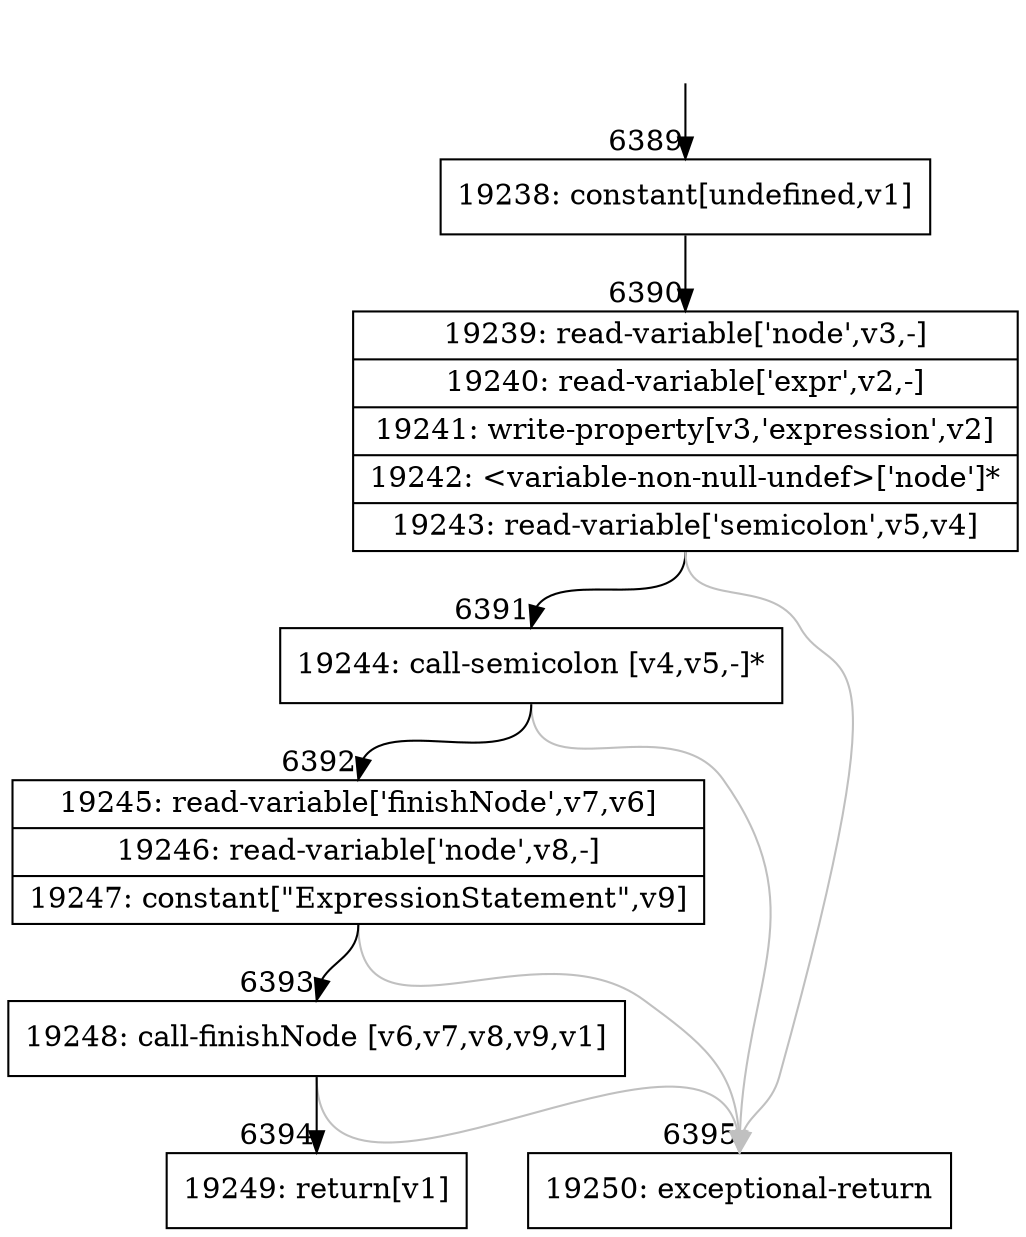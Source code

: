 digraph {
rankdir="TD"
BB_entry364[shape=none,label=""];
BB_entry364 -> BB6389 [tailport=s, headport=n, headlabel="    6389"]
BB6389 [shape=record label="{19238: constant[undefined,v1]}" ] 
BB6389 -> BB6390 [tailport=s, headport=n, headlabel="      6390"]
BB6390 [shape=record label="{19239: read-variable['node',v3,-]|19240: read-variable['expr',v2,-]|19241: write-property[v3,'expression',v2]|19242: \<variable-non-null-undef\>['node']*|19243: read-variable['semicolon',v5,v4]}" ] 
BB6390 -> BB6391 [tailport=s, headport=n, headlabel="      6391"]
BB6390 -> BB6395 [tailport=s, headport=n, color=gray, headlabel="      6395"]
BB6391 [shape=record label="{19244: call-semicolon [v4,v5,-]*}" ] 
BB6391 -> BB6392 [tailport=s, headport=n, headlabel="      6392"]
BB6391 -> BB6395 [tailport=s, headport=n, color=gray]
BB6392 [shape=record label="{19245: read-variable['finishNode',v7,v6]|19246: read-variable['node',v8,-]|19247: constant[\"ExpressionStatement\",v9]}" ] 
BB6392 -> BB6393 [tailport=s, headport=n, headlabel="      6393"]
BB6392 -> BB6395 [tailport=s, headport=n, color=gray]
BB6393 [shape=record label="{19248: call-finishNode [v6,v7,v8,v9,v1]}" ] 
BB6393 -> BB6394 [tailport=s, headport=n, headlabel="      6394"]
BB6393 -> BB6395 [tailport=s, headport=n, color=gray]
BB6394 [shape=record label="{19249: return[v1]}" ] 
BB6395 [shape=record label="{19250: exceptional-return}" ] 
//#$~ 6271
}
